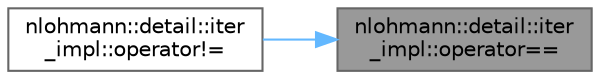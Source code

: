 digraph "nlohmann::detail::iter_impl::operator=="
{
 // LATEX_PDF_SIZE
  bgcolor="transparent";
  edge [fontname=Helvetica,fontsize=10,labelfontname=Helvetica,labelfontsize=10];
  node [fontname=Helvetica,fontsize=10,shape=box,height=0.2,width=0.4];
  rankdir="RL";
  Node1 [label="nlohmann::detail::iter\l_impl::operator==",height=0.2,width=0.4,color="gray40", fillcolor="grey60", style="filled", fontcolor="black",tooltip="comparison: equal"];
  Node1 -> Node2 [dir="back",color="steelblue1",style="solid"];
  Node2 [label="nlohmann::detail::iter\l_impl::operator!=",height=0.2,width=0.4,color="grey40", fillcolor="white", style="filled",URL="$a02011.html#aeab0e2b5da70b3bdebecd5b1a6ee66a6",tooltip="comparison: not equal"];
}
